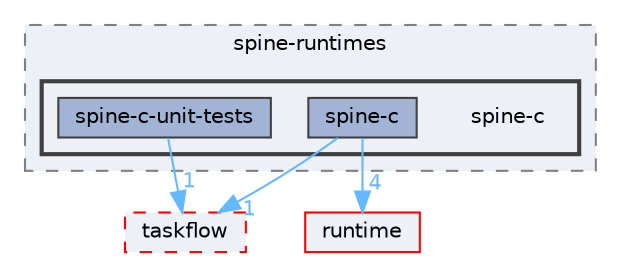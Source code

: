 digraph "external/spine-runtimes/spine-c"
{
 // LATEX_PDF_SIZE
  bgcolor="transparent";
  edge [fontname=Helvetica,fontsize=10,labelfontname=Helvetica,labelfontsize=10];
  node [fontname=Helvetica,fontsize=10,shape=box,height=0.2,width=0.4];
  compound=true
  subgraph clusterdir_94c52e4671823048607ba4e9620d2ef0 {
    graph [ bgcolor="#edf0f7", pencolor="grey50", label="spine-runtimes", fontname=Helvetica,fontsize=10 style="filled,dashed", URL="dir_94c52e4671823048607ba4e9620d2ef0.html",tooltip=""]
  subgraph clusterdir_a8058fd9fa5a548c86e4c373586ac182 {
    graph [ bgcolor="#edf0f7", pencolor="grey25", label="", fontname=Helvetica,fontsize=10 style="filled,bold", URL="dir_a8058fd9fa5a548c86e4c373586ac182.html",tooltip=""]
    dir_a8058fd9fa5a548c86e4c373586ac182 [shape=plaintext, label="spine-c"];
  dir_93ecb17a55b2fe973cf471dc8f3f1b3f [label="spine-c", fillcolor="#a2b4d6", color="grey25", style="filled", URL="dir_93ecb17a55b2fe973cf471dc8f3f1b3f.html",tooltip=""];
  dir_af365e2346aa527208f452132a53fe7e [label="spine-c-unit-tests", fillcolor="#a2b4d6", color="grey25", style="filled", URL="dir_af365e2346aa527208f452132a53fe7e.html",tooltip=""];
  }
  }
  dir_a586d2919c2294cf68ed57ec5a464d2f [label="taskflow", fillcolor="#edf0f7", color="red", style="filled,dashed", URL="dir_a586d2919c2294cf68ed57ec5a464d2f.html",tooltip="root taskflow include dir"];
  dir_cb031e414f281a658b23dddb30bb9d2c [label="runtime", fillcolor="#edf0f7", color="red", style="filled", URL="dir_cb031e414f281a658b23dddb30bb9d2c.html",tooltip=""];
  dir_93ecb17a55b2fe973cf471dc8f3f1b3f->dir_a586d2919c2294cf68ed57ec5a464d2f [headlabel="1", labeldistance=1.5 headhref="dir_000707_000819.html" href="dir_000707_000819.html" color="steelblue1" fontcolor="steelblue1"];
  dir_93ecb17a55b2fe973cf471dc8f3f1b3f->dir_cb031e414f281a658b23dddb30bb9d2c [headlabel="4", labeldistance=1.5 headhref="dir_000707_000628.html" href="dir_000707_000628.html" color="steelblue1" fontcolor="steelblue1"];
  dir_af365e2346aa527208f452132a53fe7e->dir_a586d2919c2294cf68ed57ec5a464d2f [headlabel="1", labeldistance=1.5 headhref="dir_000708_000819.html" href="dir_000708_000819.html" color="steelblue1" fontcolor="steelblue1"];
}
